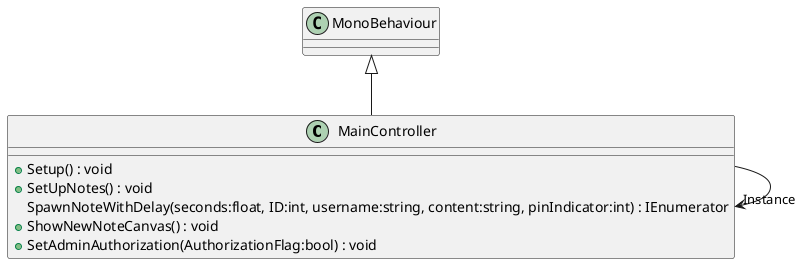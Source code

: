@startuml
class MainController {
    + Setup() : void
    + SetUpNotes() : void
    SpawnNoteWithDelay(seconds:float, ID:int, username:string, content:string, pinIndicator:int) : IEnumerator
    + ShowNewNoteCanvas() : void
    + SetAdminAuthorization(AuthorizationFlag:bool) : void
}
MonoBehaviour <|-- MainController
MainController --> "Instance" MainController
@enduml
